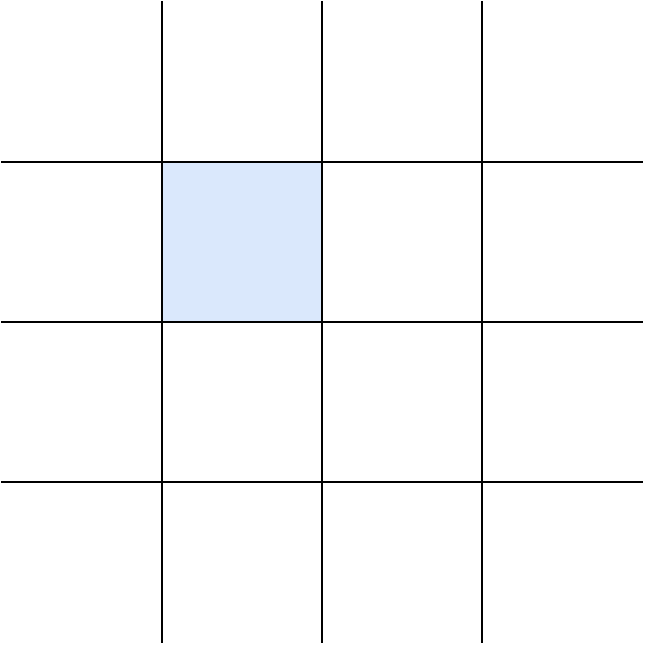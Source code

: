 <mxfile version="13.6.5" type="device"><diagram id="cMEgtZKkvED4hVtoLqpz" name="Page-1"><mxGraphModel dx="788" dy="471" grid="1" gridSize="10" guides="1" tooltips="1" connect="1" arrows="1" fold="1" page="1" pageScale="1" pageWidth="850" pageHeight="1100" math="0" shadow="0"><root><mxCell id="0"/><mxCell id="1" parent="0"/><mxCell id="3LZF2or_Y2seCYcg5Tg6-6" value="" style="shape=partialRectangle;whiteSpace=wrap;html=1;top=0;fillColor=none;" vertex="1" parent="1"><mxGeometry x="200" y="120" width="80" height="80" as="geometry"/></mxCell><mxCell id="3LZF2or_Y2seCYcg5Tg6-7" value="" style="shape=partialRectangle;whiteSpace=wrap;html=1;left=0;fillColor=none;" vertex="1" parent="1"><mxGeometry x="120" y="200" width="80" height="80" as="geometry"/></mxCell><mxCell id="3LZF2or_Y2seCYcg5Tg6-8" value="" style="shape=partialRectangle;whiteSpace=wrap;html=1;right=0;fillColor=none;" vertex="1" parent="1"><mxGeometry x="360" y="200" width="80" height="80" as="geometry"/></mxCell><mxCell id="3LZF2or_Y2seCYcg5Tg6-9" value="" style="shape=partialRectangle;whiteSpace=wrap;html=1;bottom=0;fillColor=none;" vertex="1" parent="1"><mxGeometry x="200" y="360" width="80" height="80" as="geometry"/></mxCell><mxCell id="3LZF2or_Y2seCYcg5Tg6-10" value="" style="rounded=0;whiteSpace=wrap;html=1;fillColor=#dae8fc;" vertex="1" parent="1"><mxGeometry x="200" y="200" width="80" height="80" as="geometry"/></mxCell><mxCell id="3LZF2or_Y2seCYcg5Tg6-11" value="" style="shape=partialRectangle;whiteSpace=wrap;html=1;top=0;fillColor=none;" vertex="1" parent="1"><mxGeometry x="280" y="120" width="80" height="80" as="geometry"/></mxCell><mxCell id="3LZF2or_Y2seCYcg5Tg6-12" value="" style="shape=partialRectangle;whiteSpace=wrap;html=1;right=0;fillColor=none;" vertex="1" parent="1"><mxGeometry x="360" y="280" width="80" height="80" as="geometry"/></mxCell><mxCell id="3LZF2or_Y2seCYcg5Tg6-13" value="" style="shape=partialRectangle;whiteSpace=wrap;html=1;left=0;fillColor=none;" vertex="1" parent="1"><mxGeometry x="120" y="280" width="80" height="80" as="geometry"/></mxCell><mxCell id="3LZF2or_Y2seCYcg5Tg6-14" value="" style="shape=partialRectangle;whiteSpace=wrap;html=1;bottom=0;fillColor=none;" vertex="1" parent="1"><mxGeometry x="280" y="360" width="80" height="80" as="geometry"/></mxCell><mxCell id="3LZF2or_Y2seCYcg5Tg6-15" value="" style="rounded=0;whiteSpace=wrap;html=1;fillColor=none;" vertex="1" parent="1"><mxGeometry x="280" y="200" width="80" height="80" as="geometry"/></mxCell><mxCell id="3LZF2or_Y2seCYcg5Tg6-16" value="" style="rounded=0;whiteSpace=wrap;html=1;fillColor=none;" vertex="1" parent="1"><mxGeometry x="280" y="280" width="80" height="80" as="geometry"/></mxCell><mxCell id="3LZF2or_Y2seCYcg5Tg6-17" value="" style="rounded=0;whiteSpace=wrap;html=1;fillColor=none;" vertex="1" parent="1"><mxGeometry x="200" y="280" width="80" height="80" as="geometry"/></mxCell></root></mxGraphModel></diagram></mxfile>